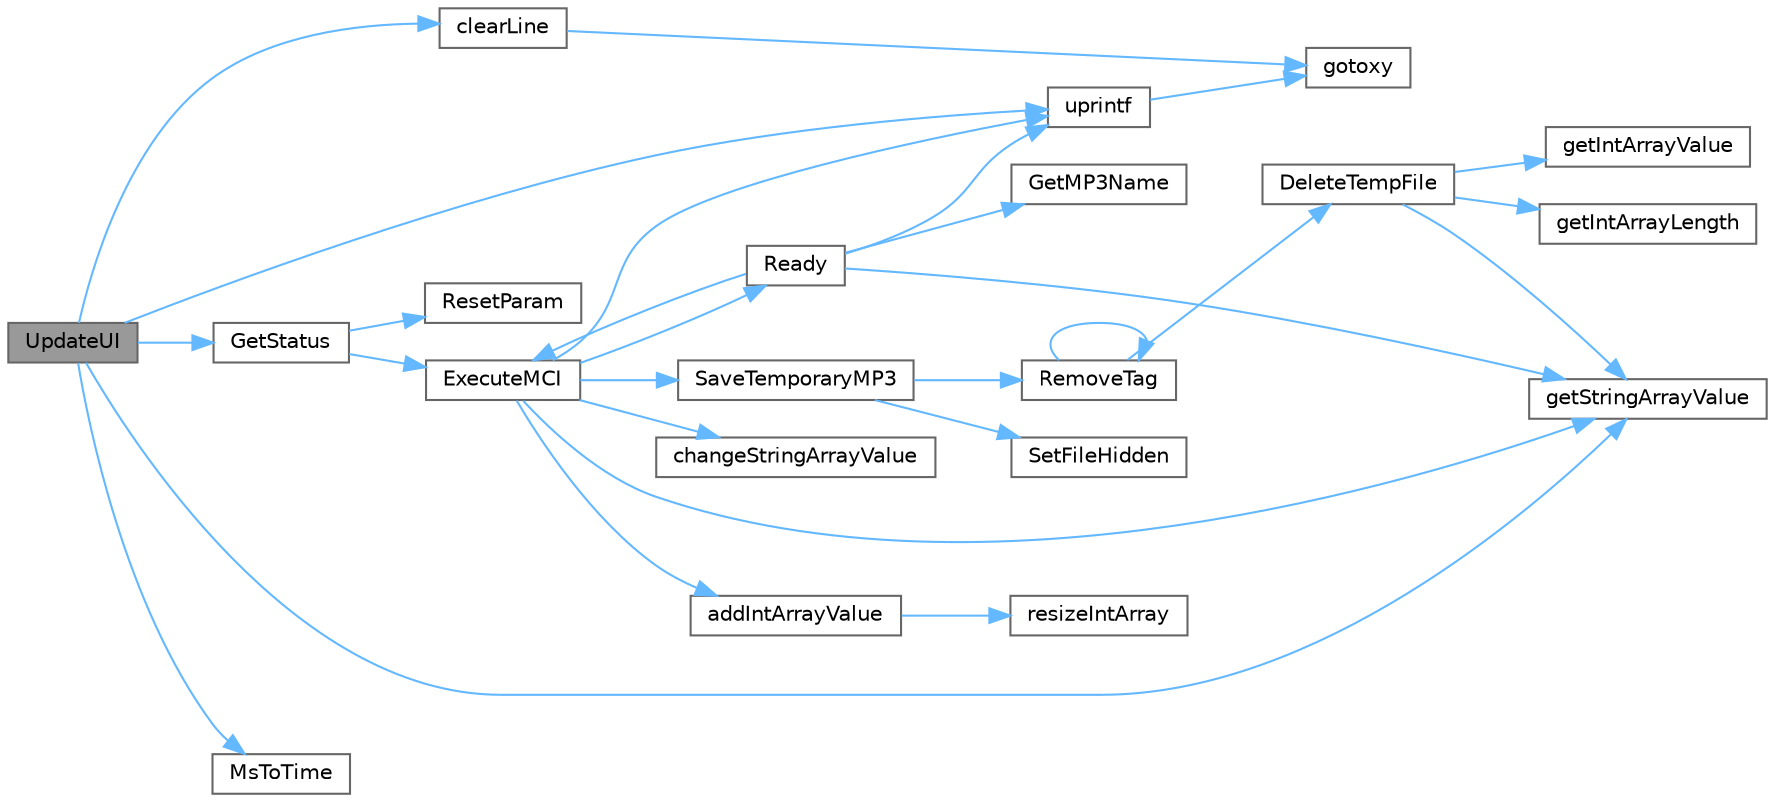 digraph "UpdateUI"
{
 // LATEX_PDF_SIZE
  bgcolor="transparent";
  edge [fontname=Helvetica,fontsize=10,labelfontname=Helvetica,labelfontsize=10];
  node [fontname=Helvetica,fontsize=10,shape=box,height=0.2,width=0.4];
  rankdir="LR";
  Node1 [id="Node000001",label="UpdateUI",height=0.2,width=0.4,color="gray40", fillcolor="grey60", style="filled", fontcolor="black",tooltip=" "];
  Node1 -> Node2 [id="edge28_Node000001_Node000002",color="steelblue1",style="solid",tooltip=" "];
  Node2 [id="Node000002",label="clearLine",height=0.2,width=0.4,color="grey40", fillcolor="white", style="filled",URL="$player_u_i_8cpp.html#a409471bd6e26238b55939ea334bf2478",tooltip=" "];
  Node2 -> Node3 [id="edge29_Node000002_Node000003",color="steelblue1",style="solid",tooltip=" "];
  Node3 [id="Node000003",label="gotoxy",height=0.2,width=0.4,color="grey40", fillcolor="white", style="filled",URL="$player_u_i_8cpp.html#ae824443b3f661414ba1f2718e17fe97d",tooltip=" "];
  Node1 -> Node4 [id="edge30_Node000001_Node000004",color="steelblue1",style="solid",tooltip=" "];
  Node4 [id="Node000004",label="GetStatus",height=0.2,width=0.4,color="grey40", fillcolor="white", style="filled",URL="$music_player_8cpp.html#a133ffa0437a422ffdb948b05f9310f1d",tooltip=" "];
  Node4 -> Node5 [id="edge31_Node000004_Node000005",color="steelblue1",style="solid",tooltip=" "];
  Node5 [id="Node000005",label="ExecuteMCI",height=0.2,width=0.4,color="grey40", fillcolor="white", style="filled",URL="$music_player_8cpp.html#a845a2209b10e92fb6e4fcbc0fbb8a8a4",tooltip=" "];
  Node5 -> Node6 [id="edge32_Node000005_Node000006",color="steelblue1",style="solid",tooltip=" "];
  Node6 [id="Node000006",label="addIntArrayValue",height=0.2,width=0.4,color="grey40", fillcolor="white", style="filled",URL="$dynamic_array_8cpp.html#a6804c56ddc86e6793cc846afa5fcfad9",tooltip=" "];
  Node6 -> Node7 [id="edge33_Node000006_Node000007",color="steelblue1",style="solid",tooltip=" "];
  Node7 [id="Node000007",label="resizeIntArray",height=0.2,width=0.4,color="grey40", fillcolor="white", style="filled",URL="$dynamic_array_8cpp.html#ad3b6b1d292f83c58971cbb186718adb5",tooltip=" "];
  Node5 -> Node8 [id="edge34_Node000005_Node000008",color="steelblue1",style="solid",tooltip=" "];
  Node8 [id="Node000008",label="changeStringArrayValue",height=0.2,width=0.4,color="grey40", fillcolor="white", style="filled",URL="$dynamic_array_8cpp.html#a460358c1f34126bfef852ea6d7991d09",tooltip=" "];
  Node5 -> Node9 [id="edge35_Node000005_Node000009",color="steelblue1",style="solid",tooltip=" "];
  Node9 [id="Node000009",label="getStringArrayValue",height=0.2,width=0.4,color="grey40", fillcolor="white", style="filled",URL="$dynamic_array_8cpp.html#a5921838065e1c0e27a510ea32a5941db",tooltip=" "];
  Node5 -> Node10 [id="edge36_Node000005_Node000010",color="steelblue1",style="solid",tooltip=" "];
  Node10 [id="Node000010",label="Ready",height=0.2,width=0.4,color="grey40", fillcolor="white", style="filled",URL="$music_player_8cpp.html#a3071137f83027d3caeeb4fd67ff113ef",tooltip=" "];
  Node10 -> Node5 [id="edge37_Node000010_Node000005",color="steelblue1",style="solid",tooltip=" "];
  Node10 -> Node11 [id="edge38_Node000010_Node000011",color="steelblue1",style="solid",tooltip=" "];
  Node11 [id="Node000011",label="GetMP3Name",height=0.2,width=0.4,color="grey40", fillcolor="white", style="filled",URL="$player_u_i_8cpp.html#ab9c720975515aafcf675c1ff320c3fc5",tooltip=" "];
  Node10 -> Node9 [id="edge39_Node000010_Node000009",color="steelblue1",style="solid",tooltip=" "];
  Node10 -> Node12 [id="edge40_Node000010_Node000012",color="steelblue1",style="solid",tooltip=" "];
  Node12 [id="Node000012",label="uprintf",height=0.2,width=0.4,color="grey40", fillcolor="white", style="filled",URL="$player_u_i_8cpp.html#a9d1008cd1f195593b51aa49bd912dac1",tooltip=" "];
  Node12 -> Node3 [id="edge41_Node000012_Node000003",color="steelblue1",style="solid",tooltip=" "];
  Node5 -> Node13 [id="edge42_Node000005_Node000013",color="steelblue1",style="solid",tooltip=" "];
  Node13 [id="Node000013",label="SaveTemporaryMP3",height=0.2,width=0.4,color="grey40", fillcolor="white", style="filled",URL="$file_manager_8cpp.html#a228af4c49d625b5dcbe3dd03090b9866",tooltip=" "];
  Node13 -> Node14 [id="edge43_Node000013_Node000014",color="steelblue1",style="solid",tooltip=" "];
  Node14 [id="Node000014",label="RemoveTag",height=0.2,width=0.4,color="grey40", fillcolor="white", style="filled",URL="$file_manager_8cpp.html#ad55f46581d81a52cb1dda780833bf687",tooltip=" "];
  Node14 -> Node15 [id="edge44_Node000014_Node000015",color="steelblue1",style="solid",tooltip=" "];
  Node15 [id="Node000015",label="DeleteTempFile",height=0.2,width=0.4,color="grey40", fillcolor="white", style="filled",URL="$file_manager_8cpp.html#ab5e94040b110d1f6ce242bc146dd907a",tooltip=" "];
  Node15 -> Node16 [id="edge45_Node000015_Node000016",color="steelblue1",style="solid",tooltip=" "];
  Node16 [id="Node000016",label="getIntArrayLength",height=0.2,width=0.4,color="grey40", fillcolor="white", style="filled",URL="$dynamic_array_8cpp.html#a72f77dc17158db19cf48394ee69d34e7",tooltip=" "];
  Node15 -> Node17 [id="edge46_Node000015_Node000017",color="steelblue1",style="solid",tooltip=" "];
  Node17 [id="Node000017",label="getIntArrayValue",height=0.2,width=0.4,color="grey40", fillcolor="white", style="filled",URL="$dynamic_array_8cpp.html#af1342933a39b755287cd8a7d017ce715",tooltip=" "];
  Node15 -> Node9 [id="edge47_Node000015_Node000009",color="steelblue1",style="solid",tooltip=" "];
  Node14 -> Node14 [id="edge48_Node000014_Node000014",color="steelblue1",style="solid",tooltip=" "];
  Node13 -> Node18 [id="edge49_Node000013_Node000018",color="steelblue1",style="solid",tooltip=" "];
  Node18 [id="Node000018",label="SetFileHidden",height=0.2,width=0.4,color="grey40", fillcolor="white", style="filled",URL="$file_manager_8cpp.html#ae5a0c844e53d1566adcca2543819fa4a",tooltip=" "];
  Node5 -> Node12 [id="edge50_Node000005_Node000012",color="steelblue1",style="solid",tooltip=" "];
  Node4 -> Node19 [id="edge51_Node000004_Node000019",color="steelblue1",style="solid",tooltip=" "];
  Node19 [id="Node000019",label="ResetParam",height=0.2,width=0.4,color="grey40", fillcolor="white", style="filled",URL="$music_player_8cpp.html#a8410d6dd4e186a1d7c1373154f07f65a",tooltip=" "];
  Node1 -> Node9 [id="edge52_Node000001_Node000009",color="steelblue1",style="solid",tooltip=" "];
  Node1 -> Node20 [id="edge53_Node000001_Node000020",color="steelblue1",style="solid",tooltip=" "];
  Node20 [id="Node000020",label="MsToTime",height=0.2,width=0.4,color="grey40", fillcolor="white", style="filled",URL="$player_u_i_8cpp.html#a48b1492fdf363f1f37b5ffc848675333",tooltip=" "];
  Node1 -> Node12 [id="edge54_Node000001_Node000012",color="steelblue1",style="solid",tooltip=" "];
}
